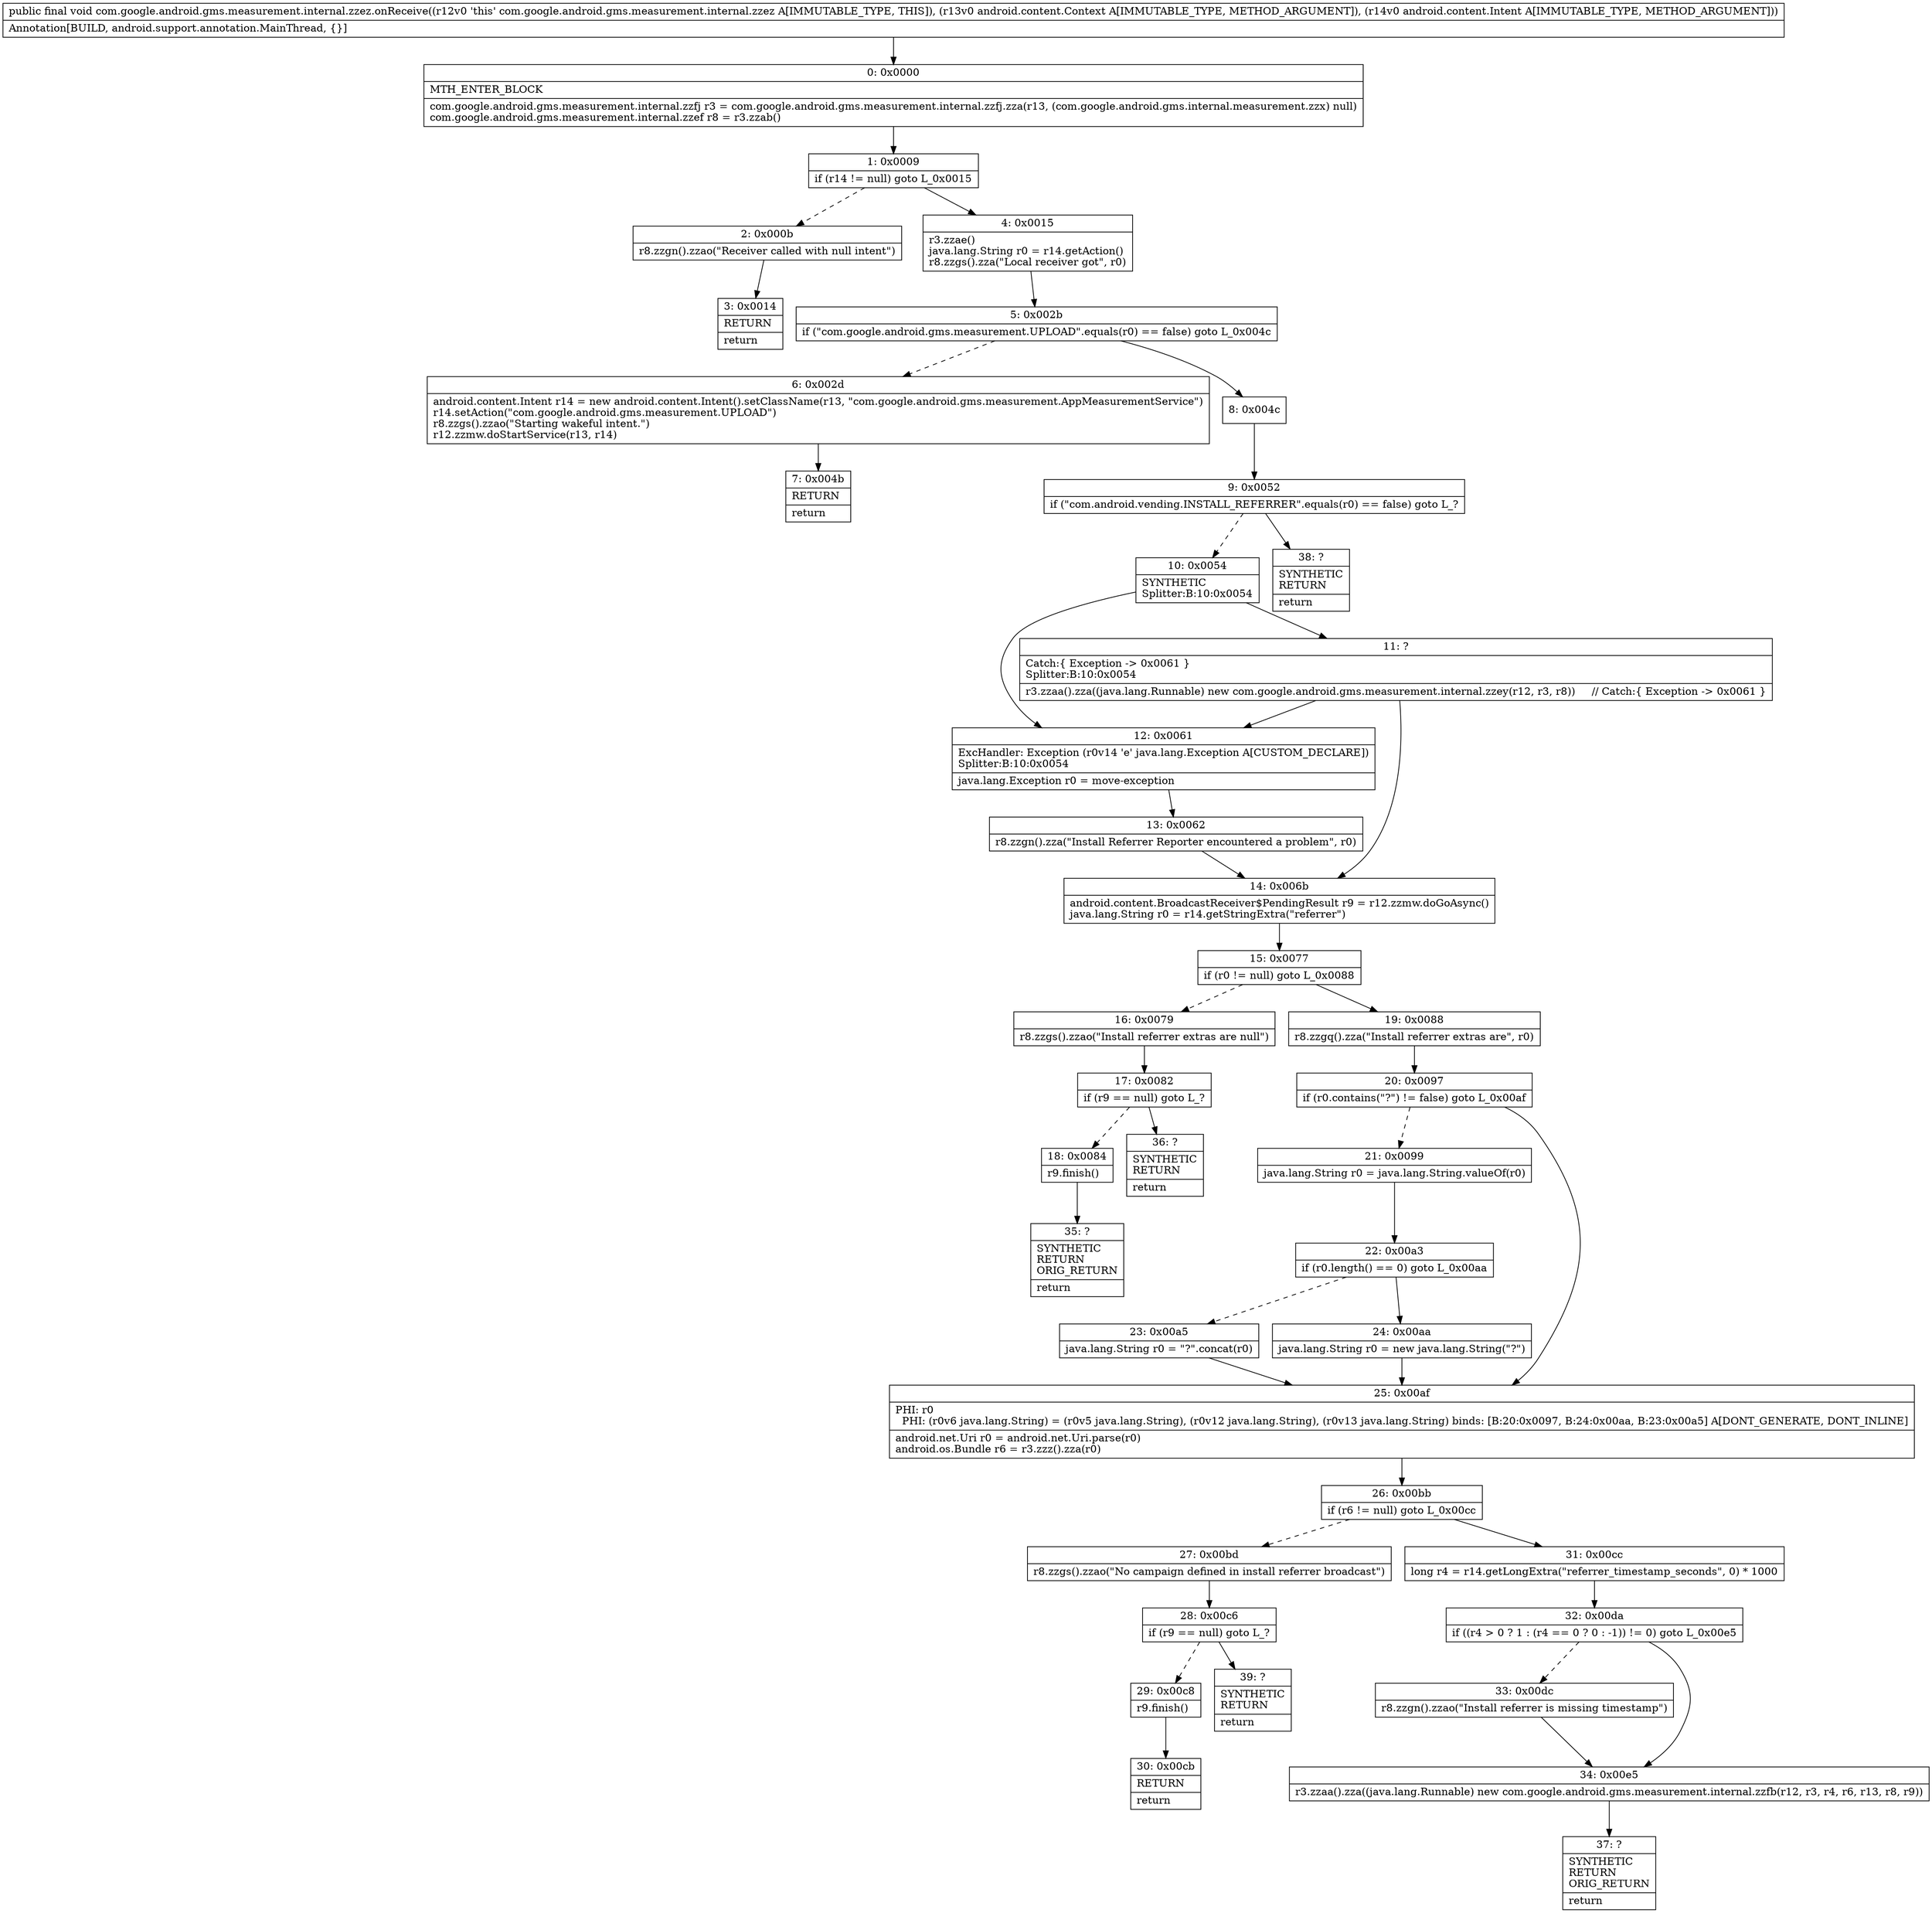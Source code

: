 digraph "CFG forcom.google.android.gms.measurement.internal.zzez.onReceive(Landroid\/content\/Context;Landroid\/content\/Intent;)V" {
Node_0 [shape=record,label="{0\:\ 0x0000|MTH_ENTER_BLOCK\l|com.google.android.gms.measurement.internal.zzfj r3 = com.google.android.gms.measurement.internal.zzfj.zza(r13, (com.google.android.gms.internal.measurement.zzx) null)\lcom.google.android.gms.measurement.internal.zzef r8 = r3.zzab()\l}"];
Node_1 [shape=record,label="{1\:\ 0x0009|if (r14 != null) goto L_0x0015\l}"];
Node_2 [shape=record,label="{2\:\ 0x000b|r8.zzgn().zzao(\"Receiver called with null intent\")\l}"];
Node_3 [shape=record,label="{3\:\ 0x0014|RETURN\l|return\l}"];
Node_4 [shape=record,label="{4\:\ 0x0015|r3.zzae()\ljava.lang.String r0 = r14.getAction()\lr8.zzgs().zza(\"Local receiver got\", r0)\l}"];
Node_5 [shape=record,label="{5\:\ 0x002b|if (\"com.google.android.gms.measurement.UPLOAD\".equals(r0) == false) goto L_0x004c\l}"];
Node_6 [shape=record,label="{6\:\ 0x002d|android.content.Intent r14 = new android.content.Intent().setClassName(r13, \"com.google.android.gms.measurement.AppMeasurementService\")\lr14.setAction(\"com.google.android.gms.measurement.UPLOAD\")\lr8.zzgs().zzao(\"Starting wakeful intent.\")\lr12.zzmw.doStartService(r13, r14)\l}"];
Node_7 [shape=record,label="{7\:\ 0x004b|RETURN\l|return\l}"];
Node_8 [shape=record,label="{8\:\ 0x004c}"];
Node_9 [shape=record,label="{9\:\ 0x0052|if (\"com.android.vending.INSTALL_REFERRER\".equals(r0) == false) goto L_?\l}"];
Node_10 [shape=record,label="{10\:\ 0x0054|SYNTHETIC\lSplitter:B:10:0x0054\l}"];
Node_11 [shape=record,label="{11\:\ ?|Catch:\{ Exception \-\> 0x0061 \}\lSplitter:B:10:0x0054\l|r3.zzaa().zza((java.lang.Runnable) new com.google.android.gms.measurement.internal.zzey(r12, r3, r8))     \/\/ Catch:\{ Exception \-\> 0x0061 \}\l}"];
Node_12 [shape=record,label="{12\:\ 0x0061|ExcHandler: Exception (r0v14 'e' java.lang.Exception A[CUSTOM_DECLARE])\lSplitter:B:10:0x0054\l|java.lang.Exception r0 = move\-exception\l}"];
Node_13 [shape=record,label="{13\:\ 0x0062|r8.zzgn().zza(\"Install Referrer Reporter encountered a problem\", r0)\l}"];
Node_14 [shape=record,label="{14\:\ 0x006b|android.content.BroadcastReceiver$PendingResult r9 = r12.zzmw.doGoAsync()\ljava.lang.String r0 = r14.getStringExtra(\"referrer\")\l}"];
Node_15 [shape=record,label="{15\:\ 0x0077|if (r0 != null) goto L_0x0088\l}"];
Node_16 [shape=record,label="{16\:\ 0x0079|r8.zzgs().zzao(\"Install referrer extras are null\")\l}"];
Node_17 [shape=record,label="{17\:\ 0x0082|if (r9 == null) goto L_?\l}"];
Node_18 [shape=record,label="{18\:\ 0x0084|r9.finish()\l}"];
Node_19 [shape=record,label="{19\:\ 0x0088|r8.zzgq().zza(\"Install referrer extras are\", r0)\l}"];
Node_20 [shape=record,label="{20\:\ 0x0097|if (r0.contains(\"?\") != false) goto L_0x00af\l}"];
Node_21 [shape=record,label="{21\:\ 0x0099|java.lang.String r0 = java.lang.String.valueOf(r0)\l}"];
Node_22 [shape=record,label="{22\:\ 0x00a3|if (r0.length() == 0) goto L_0x00aa\l}"];
Node_23 [shape=record,label="{23\:\ 0x00a5|java.lang.String r0 = \"?\".concat(r0)\l}"];
Node_24 [shape=record,label="{24\:\ 0x00aa|java.lang.String r0 = new java.lang.String(\"?\")\l}"];
Node_25 [shape=record,label="{25\:\ 0x00af|PHI: r0 \l  PHI: (r0v6 java.lang.String) = (r0v5 java.lang.String), (r0v12 java.lang.String), (r0v13 java.lang.String) binds: [B:20:0x0097, B:24:0x00aa, B:23:0x00a5] A[DONT_GENERATE, DONT_INLINE]\l|android.net.Uri r0 = android.net.Uri.parse(r0)\landroid.os.Bundle r6 = r3.zzz().zza(r0)\l}"];
Node_26 [shape=record,label="{26\:\ 0x00bb|if (r6 != null) goto L_0x00cc\l}"];
Node_27 [shape=record,label="{27\:\ 0x00bd|r8.zzgs().zzao(\"No campaign defined in install referrer broadcast\")\l}"];
Node_28 [shape=record,label="{28\:\ 0x00c6|if (r9 == null) goto L_?\l}"];
Node_29 [shape=record,label="{29\:\ 0x00c8|r9.finish()\l}"];
Node_30 [shape=record,label="{30\:\ 0x00cb|RETURN\l|return\l}"];
Node_31 [shape=record,label="{31\:\ 0x00cc|long r4 = r14.getLongExtra(\"referrer_timestamp_seconds\", 0) * 1000\l}"];
Node_32 [shape=record,label="{32\:\ 0x00da|if ((r4 \> 0 ? 1 : (r4 == 0 ? 0 : \-1)) != 0) goto L_0x00e5\l}"];
Node_33 [shape=record,label="{33\:\ 0x00dc|r8.zzgn().zzao(\"Install referrer is missing timestamp\")\l}"];
Node_34 [shape=record,label="{34\:\ 0x00e5|r3.zzaa().zza((java.lang.Runnable) new com.google.android.gms.measurement.internal.zzfb(r12, r3, r4, r6, r13, r8, r9))\l}"];
Node_35 [shape=record,label="{35\:\ ?|SYNTHETIC\lRETURN\lORIG_RETURN\l|return\l}"];
Node_36 [shape=record,label="{36\:\ ?|SYNTHETIC\lRETURN\l|return\l}"];
Node_37 [shape=record,label="{37\:\ ?|SYNTHETIC\lRETURN\lORIG_RETURN\l|return\l}"];
Node_38 [shape=record,label="{38\:\ ?|SYNTHETIC\lRETURN\l|return\l}"];
Node_39 [shape=record,label="{39\:\ ?|SYNTHETIC\lRETURN\l|return\l}"];
MethodNode[shape=record,label="{public final void com.google.android.gms.measurement.internal.zzez.onReceive((r12v0 'this' com.google.android.gms.measurement.internal.zzez A[IMMUTABLE_TYPE, THIS]), (r13v0 android.content.Context A[IMMUTABLE_TYPE, METHOD_ARGUMENT]), (r14v0 android.content.Intent A[IMMUTABLE_TYPE, METHOD_ARGUMENT]))  | Annotation[BUILD, android.support.annotation.MainThread, \{\}]\l}"];
MethodNode -> Node_0;
Node_0 -> Node_1;
Node_1 -> Node_2[style=dashed];
Node_1 -> Node_4;
Node_2 -> Node_3;
Node_4 -> Node_5;
Node_5 -> Node_6[style=dashed];
Node_5 -> Node_8;
Node_6 -> Node_7;
Node_8 -> Node_9;
Node_9 -> Node_10[style=dashed];
Node_9 -> Node_38;
Node_10 -> Node_11;
Node_10 -> Node_12;
Node_11 -> Node_12;
Node_11 -> Node_14;
Node_12 -> Node_13;
Node_13 -> Node_14;
Node_14 -> Node_15;
Node_15 -> Node_16[style=dashed];
Node_15 -> Node_19;
Node_16 -> Node_17;
Node_17 -> Node_18[style=dashed];
Node_17 -> Node_36;
Node_18 -> Node_35;
Node_19 -> Node_20;
Node_20 -> Node_21[style=dashed];
Node_20 -> Node_25;
Node_21 -> Node_22;
Node_22 -> Node_23[style=dashed];
Node_22 -> Node_24;
Node_23 -> Node_25;
Node_24 -> Node_25;
Node_25 -> Node_26;
Node_26 -> Node_27[style=dashed];
Node_26 -> Node_31;
Node_27 -> Node_28;
Node_28 -> Node_29[style=dashed];
Node_28 -> Node_39;
Node_29 -> Node_30;
Node_31 -> Node_32;
Node_32 -> Node_33[style=dashed];
Node_32 -> Node_34;
Node_33 -> Node_34;
Node_34 -> Node_37;
}

